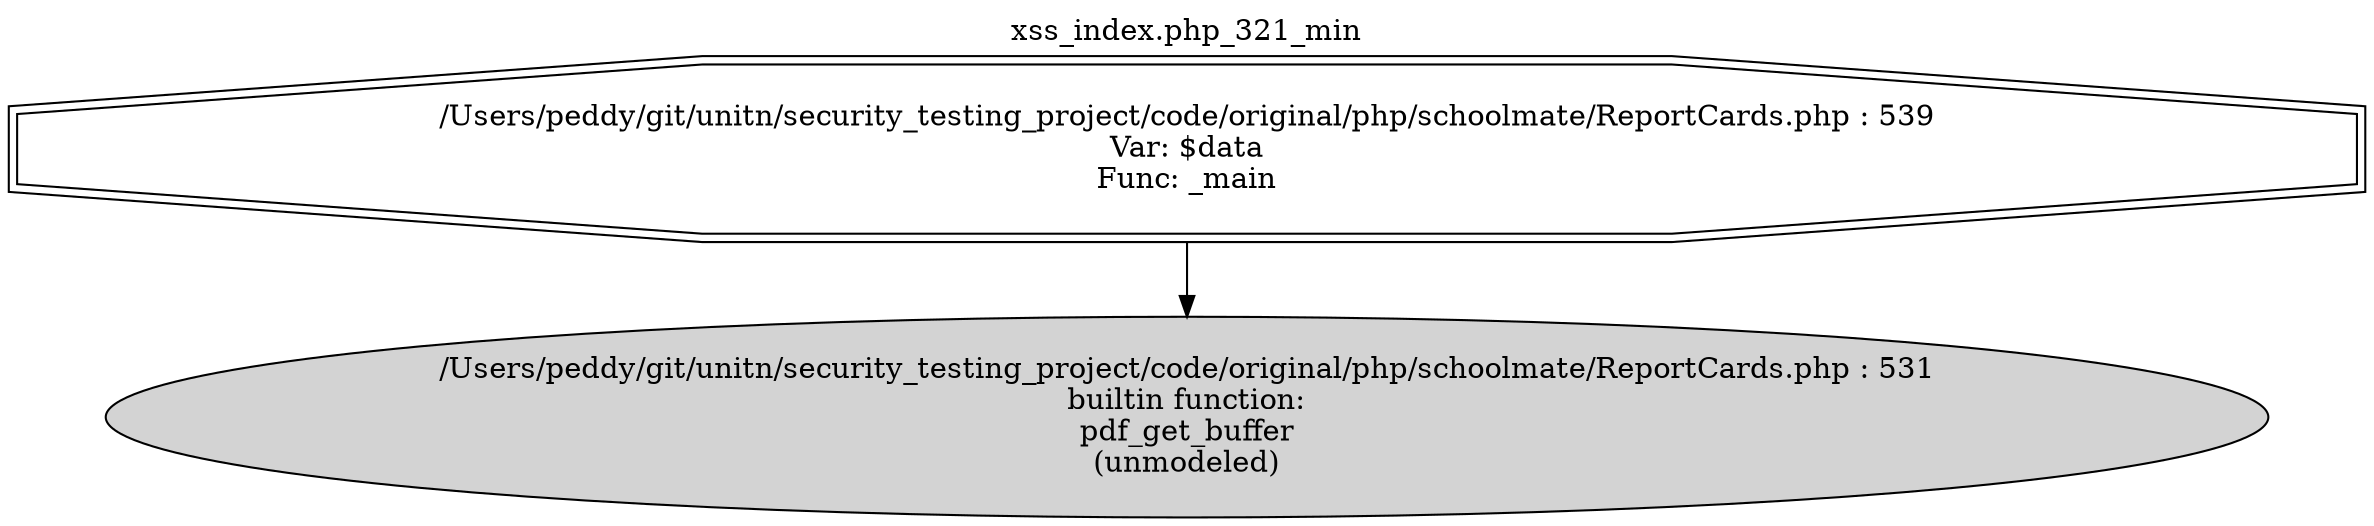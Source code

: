 digraph cfg {
  label="xss_index.php_321_min";
  labelloc=t;
  n1 [shape=doubleoctagon, label="/Users/peddy/git/unitn/security_testing_project/code/original/php/schoolmate/ReportCards.php : 539\nVar: $data\nFunc: _main\n"];
  n2 [shape=ellipse, label="/Users/peddy/git/unitn/security_testing_project/code/original/php/schoolmate/ReportCards.php : 531\nbuiltin function:\npdf_get_buffer\n(unmodeled)\n",style=filled];
  n1 -> n2;
}
